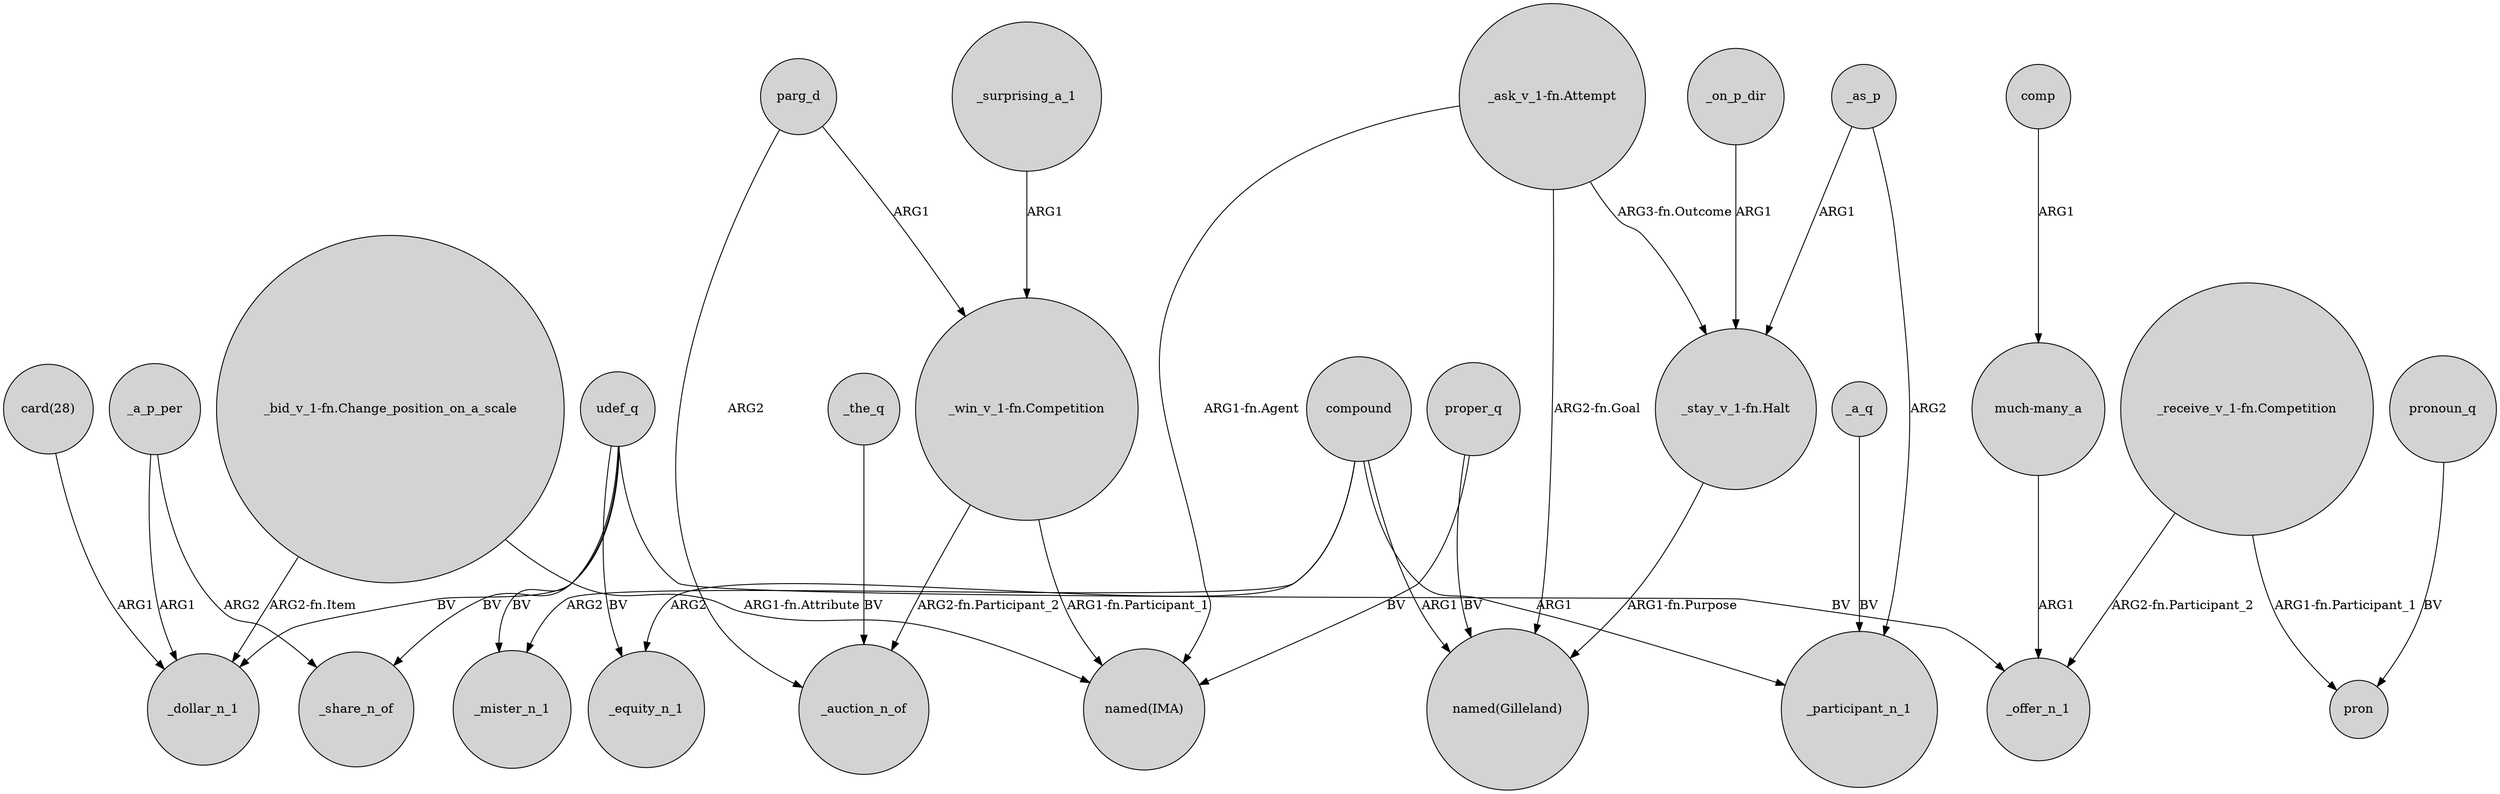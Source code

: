 digraph {
	node [shape=circle style=filled]
	compound -> _mister_n_1 [label=ARG2]
	_a_q -> _participant_n_1 [label=BV]
	"_win_v_1-fn.Competition" -> _auction_n_of [label="ARG2-fn.Participant_2"]
	proper_q -> "named(Gilleland)" [label=BV]
	udef_q -> _equity_n_1 [label=BV]
	"card(28)" -> _dollar_n_1 [label=ARG1]
	udef_q -> _offer_n_1 [label=BV]
	compound -> _equity_n_1 [label=ARG2]
	_as_p -> "_stay_v_1-fn.Halt" [label=ARG1]
	"_stay_v_1-fn.Halt" -> "named(Gilleland)" [label="ARG1-fn.Purpose"]
	udef_q -> _mister_n_1 [label=BV]
	"_receive_v_1-fn.Competition" -> pron [label="ARG1-fn.Participant_1"]
	compound -> "named(Gilleland)" [label=ARG1]
	parg_d -> _auction_n_of [label=ARG2]
	"much-many_a" -> _offer_n_1 [label=ARG1]
	pronoun_q -> pron [label=BV]
	comp -> "much-many_a" [label=ARG1]
	_a_p_per -> _share_n_of [label=ARG2]
	udef_q -> _share_n_of [label=BV]
	"_receive_v_1-fn.Competition" -> _offer_n_1 [label="ARG2-fn.Participant_2"]
	"_bid_v_1-fn.Change_position_on_a_scale" -> _dollar_n_1 [label="ARG2-fn.Item"]
	"_ask_v_1-fn.Attempt" -> "named(Gilleland)" [label="ARG2-fn.Goal"]
	udef_q -> _dollar_n_1 [label=BV]
	_as_p -> _participant_n_1 [label=ARG2]
	proper_q -> "named(IMA)" [label=BV]
	_a_p_per -> _dollar_n_1 [label=ARG1]
	"_win_v_1-fn.Competition" -> "named(IMA)" [label="ARG1-fn.Participant_1"]
	"_ask_v_1-fn.Attempt" -> "_stay_v_1-fn.Halt" [label="ARG3-fn.Outcome"]
	parg_d -> "_win_v_1-fn.Competition" [label=ARG1]
	_the_q -> _auction_n_of [label=BV]
	_on_p_dir -> "_stay_v_1-fn.Halt" [label=ARG1]
	_surprising_a_1 -> "_win_v_1-fn.Competition" [label=ARG1]
	compound -> _participant_n_1 [label=ARG1]
	"_bid_v_1-fn.Change_position_on_a_scale" -> "named(IMA)" [label="ARG1-fn.Attribute"]
	"_ask_v_1-fn.Attempt" -> "named(IMA)" [label="ARG1-fn.Agent"]
}
